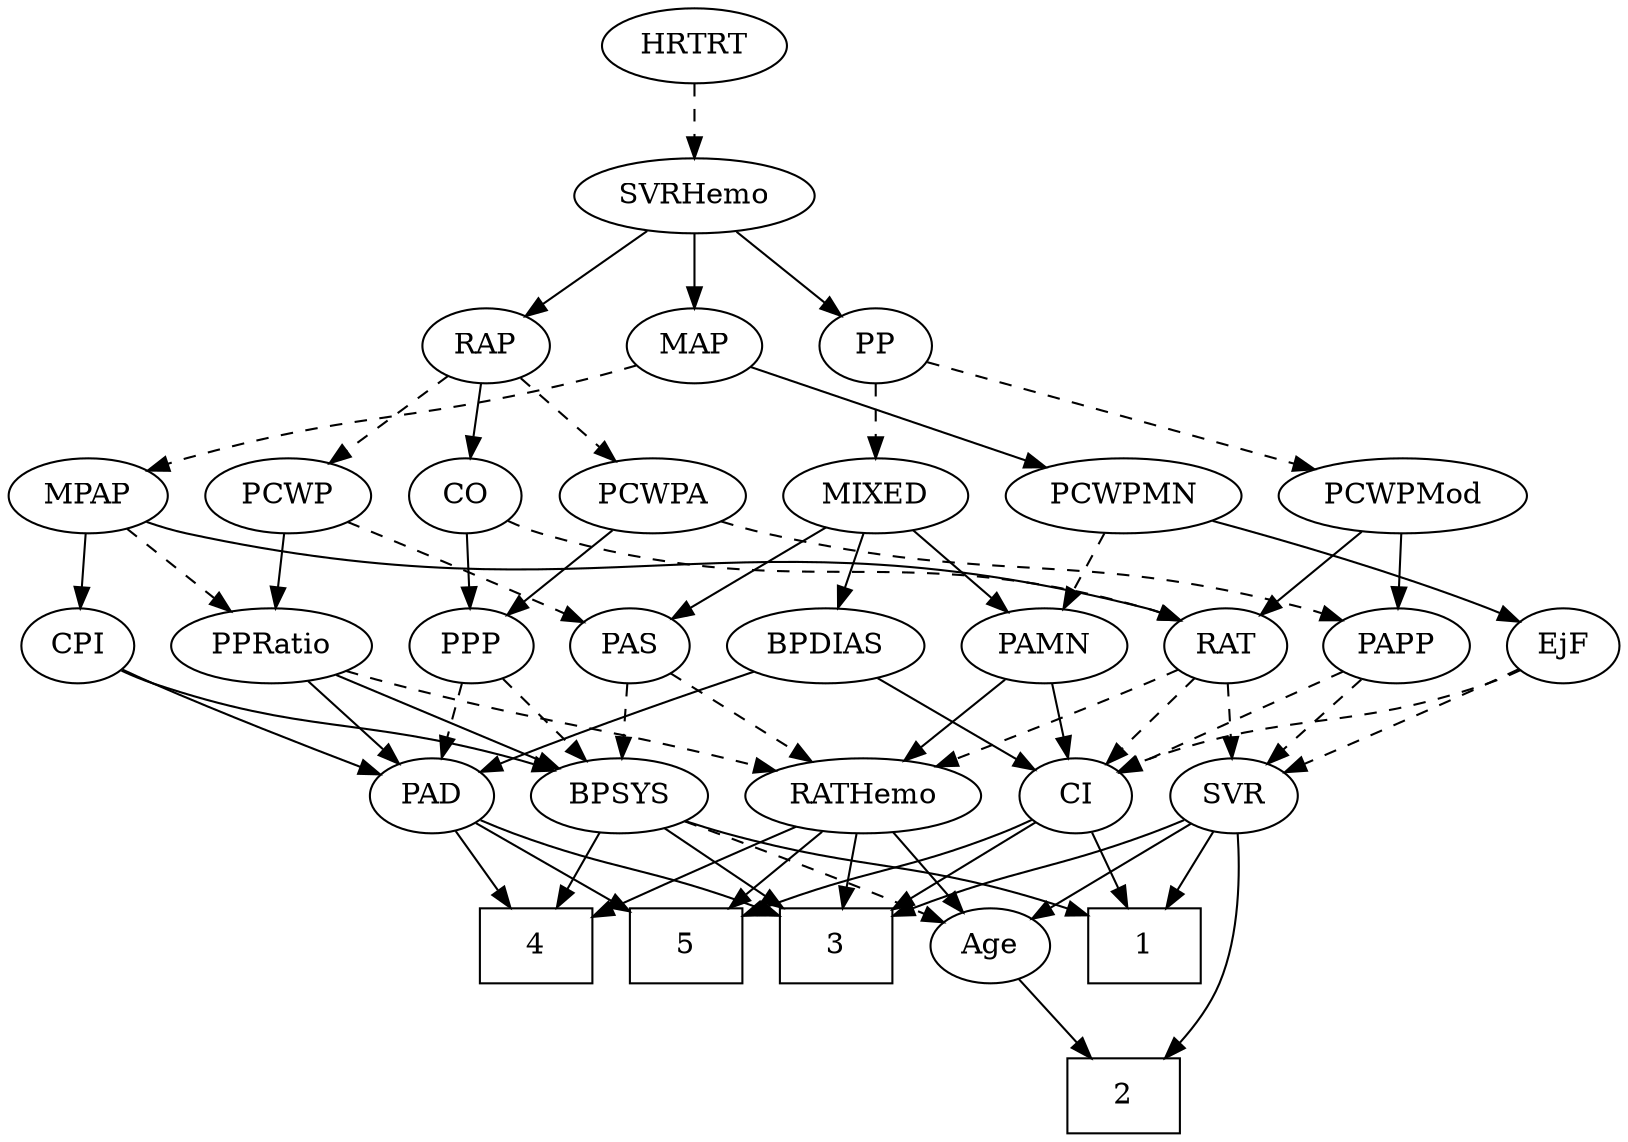 strict digraph {
	graph [bb="0,0,722.1,540"];
	node [label="\N"];
	1	[height=0.5,
		pos="505.1,90",
		shape=box,
		width=0.75];
	2	[height=0.5,
		pos="496.1,18",
		shape=box,
		width=0.75];
	3	[height=0.5,
		pos="361.1,90",
		shape=box,
		width=0.75];
	4	[height=0.5,
		pos="217.1,90",
		shape=box,
		width=0.75];
	5	[height=0.5,
		pos="289.1,90",
		shape=box,
		width=0.75];
	Age	[height=0.5,
		pos="433.1,90",
		width=0.75];
	Age -> 2	[pos="e,480.76,36.04 446.46,74.155 454.46,65.264 464.83,53.742 474.02,43.529",
		style=solid];
	EjF	[height=0.5,
		pos="695.1,234",
		width=0.75];
	SVR	[height=0.5,
		pos="544.1,162",
		width=0.77632];
	EjF -> SVR	[pos="e,566.17,173.1 673.79,222.9 668.96,220.62 663.86,218.22 659.1,216 630.86,202.83 598.63,187.99 575.49,177.37",
		style=dashed];
	CI	[height=0.5,
		pos="471.1,162",
		width=0.75];
	EjF -> CI	[pos="e,491.73,173.64 674.47,222.36 669.51,220.06 664.19,217.78 659.1,216 593.57,193.05 572.62,202.95 507.1,180 505.19,179.33 503.25,178.59 \
501.3,177.81",
		style=dashed];
	RAP	[height=0.5,
		pos="212.1,378",
		width=0.77632];
	CO	[height=0.5,
		pos="203.1,306",
		width=0.75];
	RAP -> CO	[pos="e,205.3,324.1 209.87,359.7 208.88,351.98 207.69,342.71 206.58,334.11",
		style=solid];
	PCWPA	[height=0.5,
		pos="290.1,306",
		width=1.1555];
	RAP -> PCWPA	[pos="e,272.71,322.61 227.88,362.83 238.54,353.27 252.85,340.43 265.05,329.48",
		style=dashed];
	PCWP	[height=0.5,
		pos="123.1,306",
		width=0.97491];
	RAP -> PCWP	[pos="e,141.43,321.42 194.94,363.5 182.1,353.41 164.31,339.41 149.64,327.88",
		style=dashed];
	MIXED	[height=0.5,
		pos="390.1,306",
		width=1.1193];
	PAS	[height=0.5,
		pos="275.1,234",
		width=0.75];
	MIXED -> PAS	[pos="e,294.61,246.88 367.1,291 348.77,279.84 323.01,264.16 303.41,252.23",
		style=solid];
	PAMN	[height=0.5,
		pos="459.1,234",
		width=1.011];
	MIXED -> PAMN	[pos="e,443.5,250.82 405.75,289.12 414.75,279.99 426.22,268.36 436.21,258.22",
		style=solid];
	BPDIAS	[height=0.5,
		pos="362.1,234",
		width=1.1735];
	MIXED -> BPDIAS	[pos="e,368.81,251.79 383.32,288.05 380.09,279.97 376.15,270.12 372.54,261.11",
		style=solid];
	MPAP	[height=0.5,
		pos="35.097,306",
		width=0.97491];
	CPI	[height=0.5,
		pos="33.097,234",
		width=0.75];
	MPAP -> CPI	[pos="e,33.586,252.1 34.603,287.7 34.382,279.98 34.117,270.71 33.872,262.11",
		style=solid];
	RAT	[height=0.5,
		pos="541.1,234",
		width=0.75827];
	MPAP -> RAT	[pos="e,520.43,246.01 60.771,293.68 66.69,291.46 73.032,289.4 79.097,288 263.82,245.41 320.79,300.29 504.1,252 506.4,251.39 508.75,250.65 \
511.07,249.82",
		style=solid];
	PPRatio	[height=0.5,
		pos="118.1,234",
		width=1.1013];
	MPAP -> PPRatio	[pos="e,99.946,250.31 52.699,290.15 64.206,280.45 79.431,267.61 92.296,256.76",
		style=dashed];
	BPSYS	[height=0.5,
		pos="272.1,162",
		width=1.0471];
	BPSYS -> 1	[pos="e,477.82,104.59 300.76,150.06 306.78,147.92 313.11,145.79 319.1,144 381.82,125.19 402.57,130.23 468.25,107.92",
		style=solid];
	BPSYS -> 3	[pos="e,339.43,108.04 290.97,146.15 302.72,136.92 318.08,124.83 331.43,114.33",
		style=solid];
	BPSYS -> 4	[pos="e,230.55,108.12 259.34,144.76 252.66,136.27 244.34,125.68 236.85,116.15",
		style=solid];
	BPSYS -> Age	[pos="e,411.84,101.21 300.04,149.53 325.46,139 363.97,122.84 397.1,108 398.89,107.19 400.74,106.36 402.6,105.51",
		style=dashed];
	PAD	[height=0.5,
		pos="188.1,162",
		width=0.79437];
	PAD -> 3	[pos="e,334.09,104.09 210.27,150.44 215.12,148.24 220.25,145.98 225.1,144 266.09,127.24 279.77,126.18 324.68,107.97",
		style=solid];
	PAD -> 4	[pos="e,209.87,108.45 194.97,144.41 198.27,136.45 202.3,126.72 206.01,117.76",
		style=solid];
	PAD -> 5	[pos="e,264.22,108.24 206.62,148.16 220.39,138.62 239.56,125.33 255.95,113.98",
		style=solid];
	CO -> RAT	[pos="e,520.38,245.82 223.61,293.99 228.57,291.71 233.93,289.53 239.1,288 353.06,254.23 389.96,285.17 504.1,252 506.39,251.33 508.72,250.55 \
511.04,249.69",
		style=dashed];
	PPP	[height=0.5,
		pos="203.1,234",
		width=0.75];
	CO -> PPP	[pos="e,203.1,252.1 203.1,287.7 203.1,279.98 203.1,270.71 203.1,262.11",
		style=solid];
	PAS -> BPSYS	[pos="e,272.83,180.1 274.36,215.7 274.02,207.98 273.63,198.71 273.26,190.11",
		style=dashed];
	RATHemo	[height=0.5,
		pos="377.1,162",
		width=1.3721];
	PAS -> RATHemo	[pos="e,354.75,178.34 293.33,220.49 307.97,210.44 328.86,196.11 346.11,184.27",
		style=dashed];
	PAMN -> RATHemo	[pos="e,395.6,178.8 441.71,218.15 430.6,208.67 415.99,196.2 403.47,185.51",
		style=solid];
	PAMN -> CI	[pos="e,468.14,180.28 462,216.05 463.32,208.35 464.92,199.03 466.41,190.36",
		style=solid];
	RATHemo -> 3	[pos="e,365.05,108.28 373.22,144.05 371.44,136.26 369.28,126.82 367.29,118.08",
		style=solid];
	RATHemo -> 4	[pos="e,244.17,103.92 345.87,148.03 322.68,138.32 290.08,124.49 253.54,108.13",
		style=solid];
	RATHemo -> 5	[pos="e,310.73,108.21 357.57,145.46 346.19,136.41 331.6,124.81 318.82,114.64",
		style=solid];
	RATHemo -> Age	[pos="e,420.69,106.51 390.37,144.41 397.54,135.44 406.53,124.21 414.4,114.37",
		style=solid];
	CPI -> BPSYS	[pos="e,243.58,174.19 53.718,222.33 58.67,220.03 64.002,217.76 69.097,216 136.75,192.58 157.49,200.45 226.1,180 228.68,179.23 231.34,178.39 \
234,177.51",
		style=solid];
	CPI -> PAD	[pos="e,165.22,173.01 54.381,222.85 59.21,220.58 64.322,218.19 69.097,216 98.366,202.57 131.89,187.69 155.88,177.12",
		style=solid];
	RAT -> RATHemo	[pos="e,408.8,175.87 519.24,222.8 514.28,220.53 509.02,218.16 504.1,216 475.6,203.51 443.24,190.02 418.31,179.77",
		style=dashed];
	RAT -> SVR	[pos="e,543.36,180.1 541.84,215.7 542.17,207.98 542.57,198.71 542.93,190.11",
		style=dashed];
	RAT -> CI	[pos="e,485.58,177.49 526.59,218.5 516.83,208.73 503.79,195.69 492.8,184.7",
		style=dashed];
	SVR -> 1	[pos="e,514.64,108.12 535.05,144.76 530.46,136.53 524.77,126.32 519.59,117.02",
		style=solid];
	SVR -> 2	[pos="e,515.81,36.072 546.75,143.94 548.9,125.52 550.24,95.65 541.1,72 537.07,61.591 530.09,51.787 522.8,43.51",
		style=solid];
	SVR -> 3	[pos="e,388.46,104.35 522.36,150.51 517.39,148.25 512.1,145.96 507.1,144 462.01,126.33 446.68,126.88 397.96,108.09",
		style=solid];
	SVR -> Age	[pos="e,452.21,103.05 524.76,148.81 507.09,137.67 480.77,121.06 460.85,108.5",
		style=solid];
	PCWPMod	[height=0.5,
		pos="618.1,306",
		width=1.4443];
	PCWPMod -> RAT	[pos="e,556.52,249.02 600.24,288.76 589.48,278.99 575.67,266.43 564.1,255.91",
		style=solid];
	PAPP	[height=0.5,
		pos="618.1,234",
		width=0.88464];
	PCWPMod -> PAPP	[pos="e,618.1,252.1 618.1,287.7 618.1,279.98 618.1,270.71 618.1,262.11",
		style=solid];
	PCWPA -> PPP	[pos="e,219.59,248.27 271.22,289.81 258.47,279.55 241.52,265.91 227.71,254.81",
		style=solid];
	PCWPA -> PAPP	[pos="e,594.16,246.06 320.87,293.81 327.48,291.67 334.47,289.6 341.1,288 444.24,263.13 474.9,280.53 577.1,252 579.56,251.31 582.08,250.51 \
584.6,249.65",
		style=dashed];
	PCWPMN	[height=0.5,
		pos="498.1,306",
		width=1.3902];
	PCWPMN -> EjF	[pos="e,673.97,245.51 535.65,294.07 568.58,284.15 617.55,268.57 659.1,252 660.93,251.27 662.79,250.49 664.67,249.69",
		style=solid];
	PCWPMN -> PAMN	[pos="e,468.45,251.79 488.66,288.05 484.06,279.8 478.43,269.7 473.33,260.54",
		style=dashed];
	SVRHemo	[height=0.5,
		pos="305.1,450",
		width=1.3902];
	SVRHemo -> RAP	[pos="e,229.56,392.14 284.46,433.46 270.68,423.09 252.46,409.38 237.75,398.31",
		style=solid];
	MAP	[height=0.5,
		pos="305.1,378",
		width=0.84854];
	SVRHemo -> MAP	[pos="e,305.1,396.1 305.1,431.7 305.1,423.98 305.1,414.71 305.1,406.11",
		style=solid];
	PP	[height=0.5,
		pos="390.1,378",
		width=0.75];
	SVRHemo -> PP	[pos="e,373.75,392.47 324.38,433.12 336.72,422.96 352.81,409.71 365.98,398.86",
		style=solid];
	BPDIAS -> PAD	[pos="e,210.3,173.47 331.14,221.64 303.23,211.26 261.15,195.24 225.1,180 223.29,179.24 221.44,178.44 219.58,177.62",
		style=solid];
	BPDIAS -> CI	[pos="e,452.08,175.21 384.42,218.67 401.55,207.67 425.28,192.42 443.58,180.67",
		style=solid];
	MAP -> MPAP	[pos="e,61.384,317.94 279.02,368.57 269.63,365.68 258.94,362.53 249.1,360 174.3,340.77 153.13,345.99 79.097,324 76.465,323.22 73.767,322.35 \
71.066,321.43",
		style=dashed];
	MAP -> PCWPMN	[pos="e,464.08,319.34 330.33,367.85 361.75,356.45 415.95,336.79 454.23,322.91",
		style=solid];
	PP -> MIXED	[pos="e,390.1,324.1 390.1,359.7 390.1,351.98 390.1,342.71 390.1,334.11",
		style=dashed];
	PP -> PCWPMod	[pos="e,580.55,318.53 414.07,369.64 451.1,358.27 522.96,336.21 570.74,321.54",
		style=dashed];
	PPP -> BPSYS	[pos="e,256.37,178.95 217.39,218.5 226.54,209.22 238.62,196.97 249.09,186.34",
		style=dashed];
	PPP -> PAD	[pos="e,191.8,180.28 199.47,216.05 197.8,208.26 195.77,198.82 193.9,190.08",
		style=dashed];
	PPRatio -> BPSYS	[pos="e,245.71,175 145.27,220.65 170.61,209.13 208.56,191.88 236.34,179.25",
		style=solid];
	PPRatio -> PAD	[pos="e,173.23,177.86 133.98,217.12 143.46,207.64 155.64,195.46 166.04,185.06",
		style=solid];
	PPRatio -> RATHemo	[pos="e,340.36,174.08 148,222.09 154.27,219.95 160.87,217.81 167.1,216 233.75,196.6 251.99,197.77 319.1,180 322.87,179 326.77,177.93 330.68,\
176.84",
		style=dashed];
	PCWP -> PAS	[pos="e,253.8,245.11 148.48,293.51 172.01,282.84 207.97,266.46 239.1,252 240.88,251.17 242.72,250.31 244.57,249.45",
		style=dashed];
	PCWP -> PPRatio	[pos="e,119.32,252.1 121.86,287.7 121.31,279.98 120.65,270.71 120.03,262.11",
		style=solid];
	CI -> 1	[pos="e,496.78,108.12 478.98,144.76 482.94,136.61 487.84,126.53 492.32,117.31",
		style=solid];
	CI -> 3	[pos="e,387.87,108.03 451.94,148.81 436.63,139.07 414.77,125.16 396.33,113.42",
		style=solid];
	CI -> 5	[pos="e,316.46,104.35 449.97,150.49 445.13,148.23 439.98,145.94 435.1,144 390.1,126.09 374.7,126.85 325.96,108.09",
		style=solid];
	PAPP -> SVR	[pos="e,559.26,177.35 602.4,218.15 592.06,208.37 578.35,195.4 566.83,184.5",
		style=dashed];
	PAPP -> CI	[pos="e,492.74,173.31 594.48,221.75 569.36,209.79 529.52,190.82 501.94,177.69",
		style=dashed];
	HRTRT	[height=0.5,
		pos="305.1,522",
		width=1.1013];
	HRTRT -> SVRHemo	[pos="e,305.1,468.1 305.1,503.7 305.1,495.98 305.1,486.71 305.1,478.11",
		style=dashed];
}
